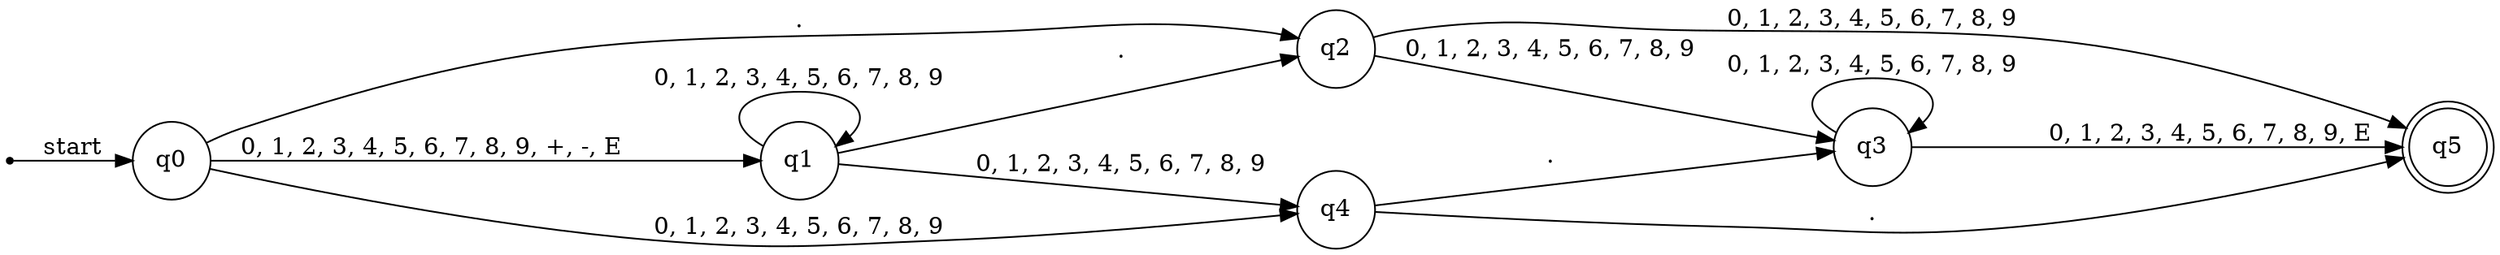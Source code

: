 digraph finite_state_automaton {
rankdir=LR;
node [shape = doublecircle]; q5
node [shape = point]; emptystartnode
node [shape = circle];
emptystartnode -> q0 [ label = "start" ];
q0 -> q1 [ label = "0, 1, 2, 3, 4, 5, 6, 7, 8, 9, +, -, E" ];
q0 -> q2 [ label = "." ];
q0 -> q4 [ label = "0, 1, 2, 3, 4, 5, 6, 7, 8, 9" ];
q1 -> q1 [ label = "0, 1, 2, 3, 4, 5, 6, 7, 8, 9" ];
q1 -> q2 [ label = "." ];
q1 -> q4 [ label = "0, 1, 2, 3, 4, 5, 6, 7, 8, 9" ];
q2 -> q3 [ label = "0, 1, 2, 3, 4, 5, 6, 7, 8, 9" ];
q2 -> q5 [ label = "0, 1, 2, 3, 4, 5, 6, 7, 8, 9" ];
q3 -> q3 [ label = "0, 1, 2, 3, 4, 5, 6, 7, 8, 9" ];
q3 -> q5 [ label = "0, 1, 2, 3, 4, 5, 6, 7, 8, 9, E" ];
q4 -> q3 [ label = "." ];
q4 -> q5 [ label = "." ];
}
